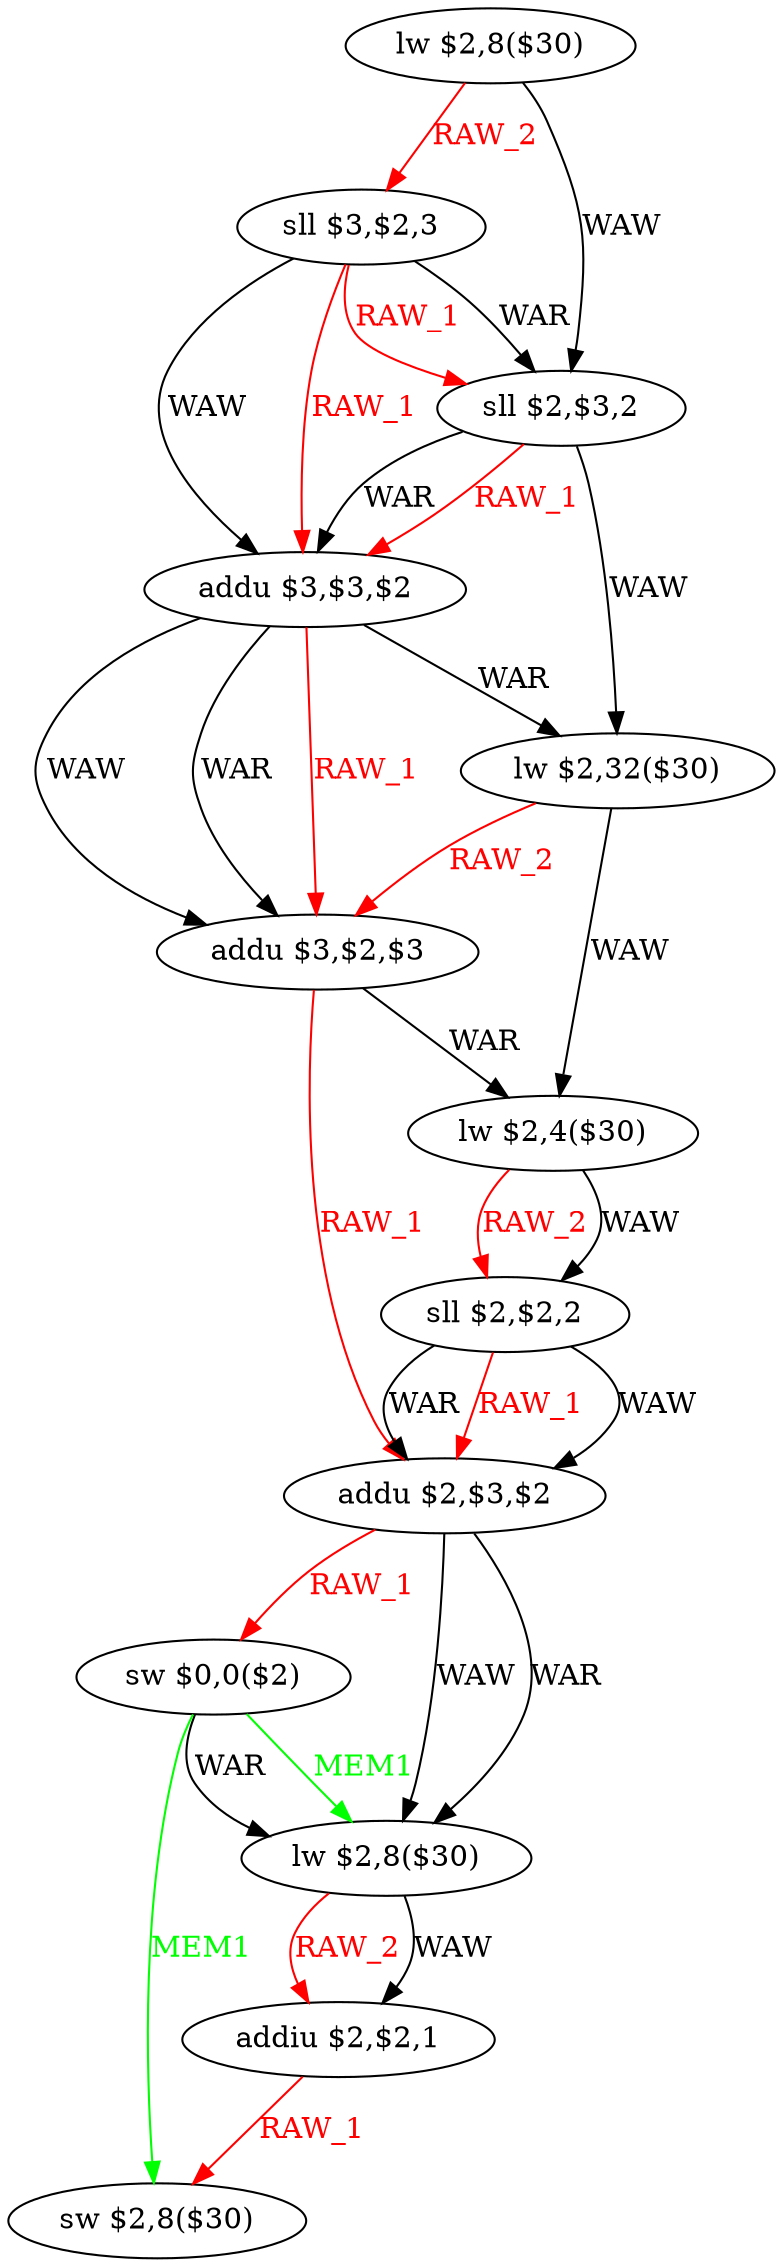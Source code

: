 digraph G1 {
node [shape = ellipse];
i0 [label = "lw $2,8($30)"] ;
i0 ->  i1 [color = red, fontcolor = red, label= "RAW_2"];
i0 ->  i2 [label= "WAW"];
i1 [label = "sll $3,$2,3"] ;
i1 ->  i2 [label= "WAR"];
i1 ->  i2 [color = red, fontcolor = red, label= "RAW_1"];
i1 ->  i3 [label= "WAW"];
i1 ->  i3 [color = red, fontcolor = red, label= "RAW_1"];
i2 [label = "sll $2,$3,2"] ;
i2 ->  i3 [label= "WAR"];
i2 ->  i3 [color = red, fontcolor = red, label= "RAW_1"];
i2 ->  i4 [label= "WAW"];
i3 [label = "addu $3,$3,$2"] ;
i3 ->  i4 [label= "WAR"];
i3 ->  i5 [label= "WAW"];
i3 ->  i5 [label= "WAR"];
i3 ->  i5 [color = red, fontcolor = red, label= "RAW_1"];
i4 [label = "lw $2,32($30)"] ;
i4 ->  i5 [color = red, fontcolor = red, label= "RAW_2"];
i4 ->  i6 [label= "WAW"];
i5 [label = "addu $3,$2,$3"] ;
i5 ->  i6 [label= "WAR"];
i5 ->  i8 [color = red, fontcolor = red, label= "RAW_1"];
i6 [label = "lw $2,4($30)"] ;
i6 ->  i7 [label= "WAW"];
i6 ->  i7 [color = red, fontcolor = red, label= "RAW_2"];
i7 [label = "sll $2,$2,2"] ;
i7 ->  i8 [label= "WAW"];
i7 ->  i8 [label= "WAR"];
i7 ->  i8 [color = red, fontcolor = red, label= "RAW_1"];
i8 [label = "addu $2,$3,$2"] ;
i8 ->  i9 [color = red, fontcolor = red, label= "RAW_1"];
i8 ->  i10 [label= "WAW"];
i8 ->  i10 [label= "WAR"];
i9 [label = "sw $0,0($2)"] ;
i9 ->  i10 [label= "WAR"];
i9 ->  i10 [color = green, fontcolor = green, label= "MEM1"];
i9 ->  i12 [color = green, fontcolor = green, label= "MEM1"];
i10 [label = "lw $2,8($30)"] ;
i10 ->  i11 [label= "WAW"];
i10 ->  i11 [color = red, fontcolor = red, label= "RAW_2"];
i11 [label = "addiu $2,$2,1"] ;
i11 ->  i12 [color = red, fontcolor = red, label= "RAW_1"];
i12 [label = "sw $2,8($30)"] ;
}
